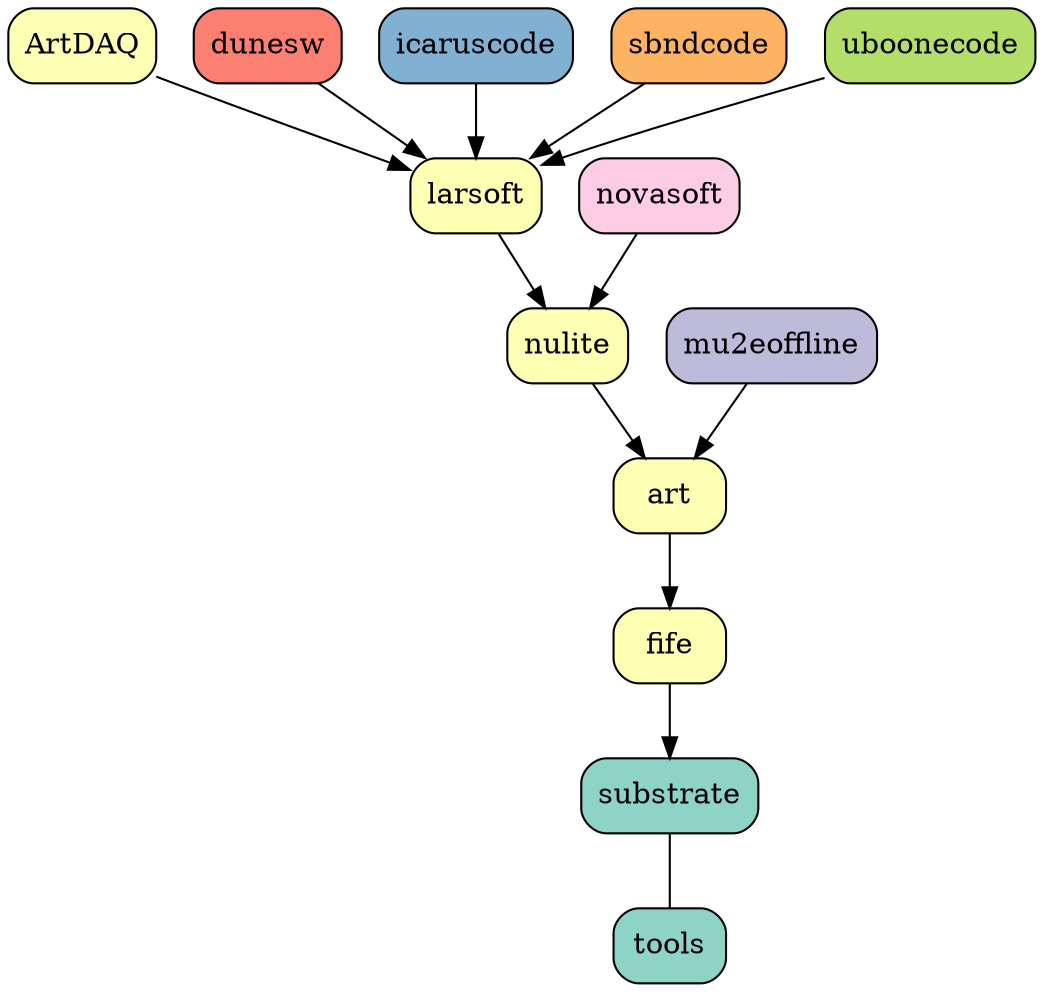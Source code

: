 digraph g
{
  node [shape=box, style="rounded,filled", colorscheme=set312];

  tools [fillcolor=1];
  substrate [fillcolor=1];

  fife [fillcolor=2];
  art [fillcolor=2];
  nulite [fillcolor=2];
  larsoft [fillcolor=2];
  ArtDAQ [fillcolor=2];

  mu2eoffline [fillcolor=3];
  dunesw [fillcolor=4];
  icaruscode [fillcolor=5];
  sbndcode [fillcolor=6];
  uboonecode [fillcolor=7];
  novasoft [fillcolor=8];


  dunesw -> larsoft;
  sbndcode -> larsoft;
  icaruscode-> larsoft;
  uboonecode -> larsoft;
  ArtDAQ -> larsoft;
  
  larsoft -> nulite;
  novasoft-> nulite;

  mu2eoffline -> art;
  nulite -> art;
  art -> fife;
  fife -> substrate;
  substrate -> tools [arrowhead=none];
}
